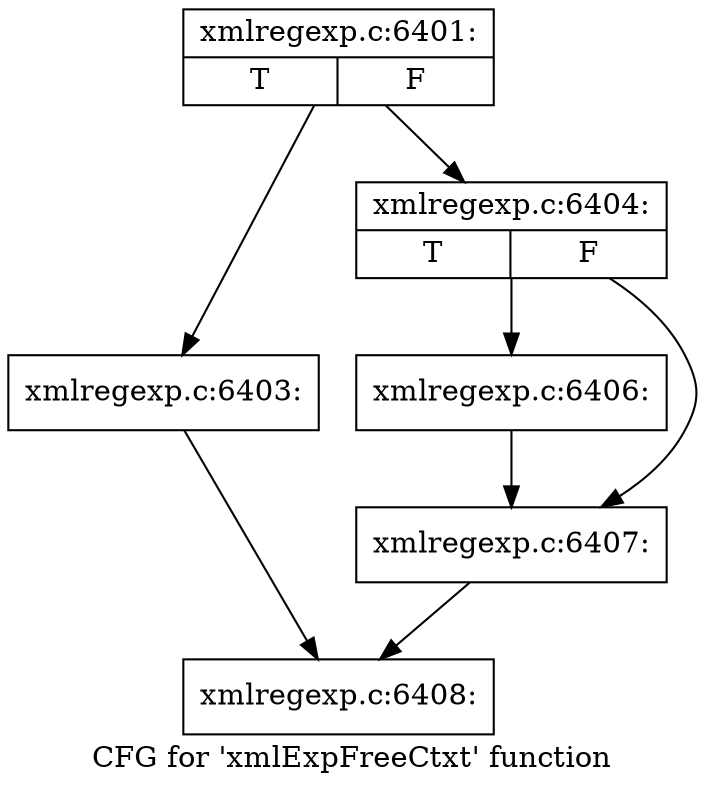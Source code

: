 digraph "CFG for 'xmlExpFreeCtxt' function" {
	label="CFG for 'xmlExpFreeCtxt' function";

	Node0x3eefe40 [shape=record,label="{xmlregexp.c:6401:|{<s0>T|<s1>F}}"];
	Node0x3eefe40 -> Node0x3eedbe0;
	Node0x3eefe40 -> Node0x3eefd10;
	Node0x3eedbe0 [shape=record,label="{xmlregexp.c:6403:}"];
	Node0x3eedbe0 -> Node0x415af20;
	Node0x3eefd10 [shape=record,label="{xmlregexp.c:6404:|{<s0>T|<s1>F}}"];
	Node0x3eefd10 -> Node0x415fba0;
	Node0x3eefd10 -> Node0x3eefdc0;
	Node0x415fba0 [shape=record,label="{xmlregexp.c:6406:}"];
	Node0x415fba0 -> Node0x3eefdc0;
	Node0x3eefdc0 [shape=record,label="{xmlregexp.c:6407:}"];
	Node0x3eefdc0 -> Node0x415af20;
	Node0x415af20 [shape=record,label="{xmlregexp.c:6408:}"];
}
